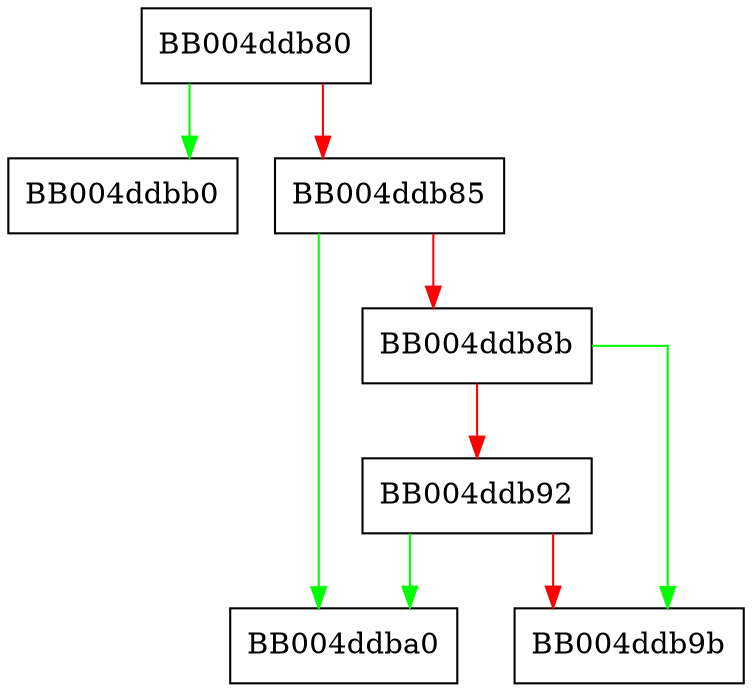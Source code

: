 digraph SSL_in_init {
  node [shape="box"];
  graph [splines=ortho];
  BB004ddb80 -> BB004ddbb0 [color="green"];
  BB004ddb80 -> BB004ddb85 [color="red"];
  BB004ddb85 -> BB004ddba0 [color="green"];
  BB004ddb85 -> BB004ddb8b [color="red"];
  BB004ddb8b -> BB004ddb9b [color="green"];
  BB004ddb8b -> BB004ddb92 [color="red"];
  BB004ddb92 -> BB004ddba0 [color="green"];
  BB004ddb92 -> BB004ddb9b [color="red"];
}